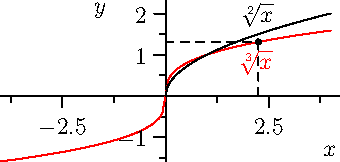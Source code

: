 import graph;
size(6cm,6cm);

real x(real t) { return t; }
real y(real t) { return cbrt(t); }
real y2(real t) { return sqrt(t); }
void showpoint(real f(real x), real a) {
  draw((a,0) -- (a,f(a)) -- (0,f(a)),dashed);
}
void showpoint(real x(real t), real y(real t), real t) {
  draw((x(t),0)--(x(t),y(t))--(0,y(t)),dashed);
  dot((x(t),y(t)));
}

path p = graph(x,y,-4,4);
draw(Label("$\sqrt[3]{x}$", Relative(.8), S),p,red);
showpoint(x,y,2.25);
path p = graph(x,y2,0,4);
draw(Label("$\sqrt[2]{x}$", Relative(.6), N),p);

xaxis("$x$",RightTicks(NoZero));
yaxis("$y$",LeftTicks(NoZero));

